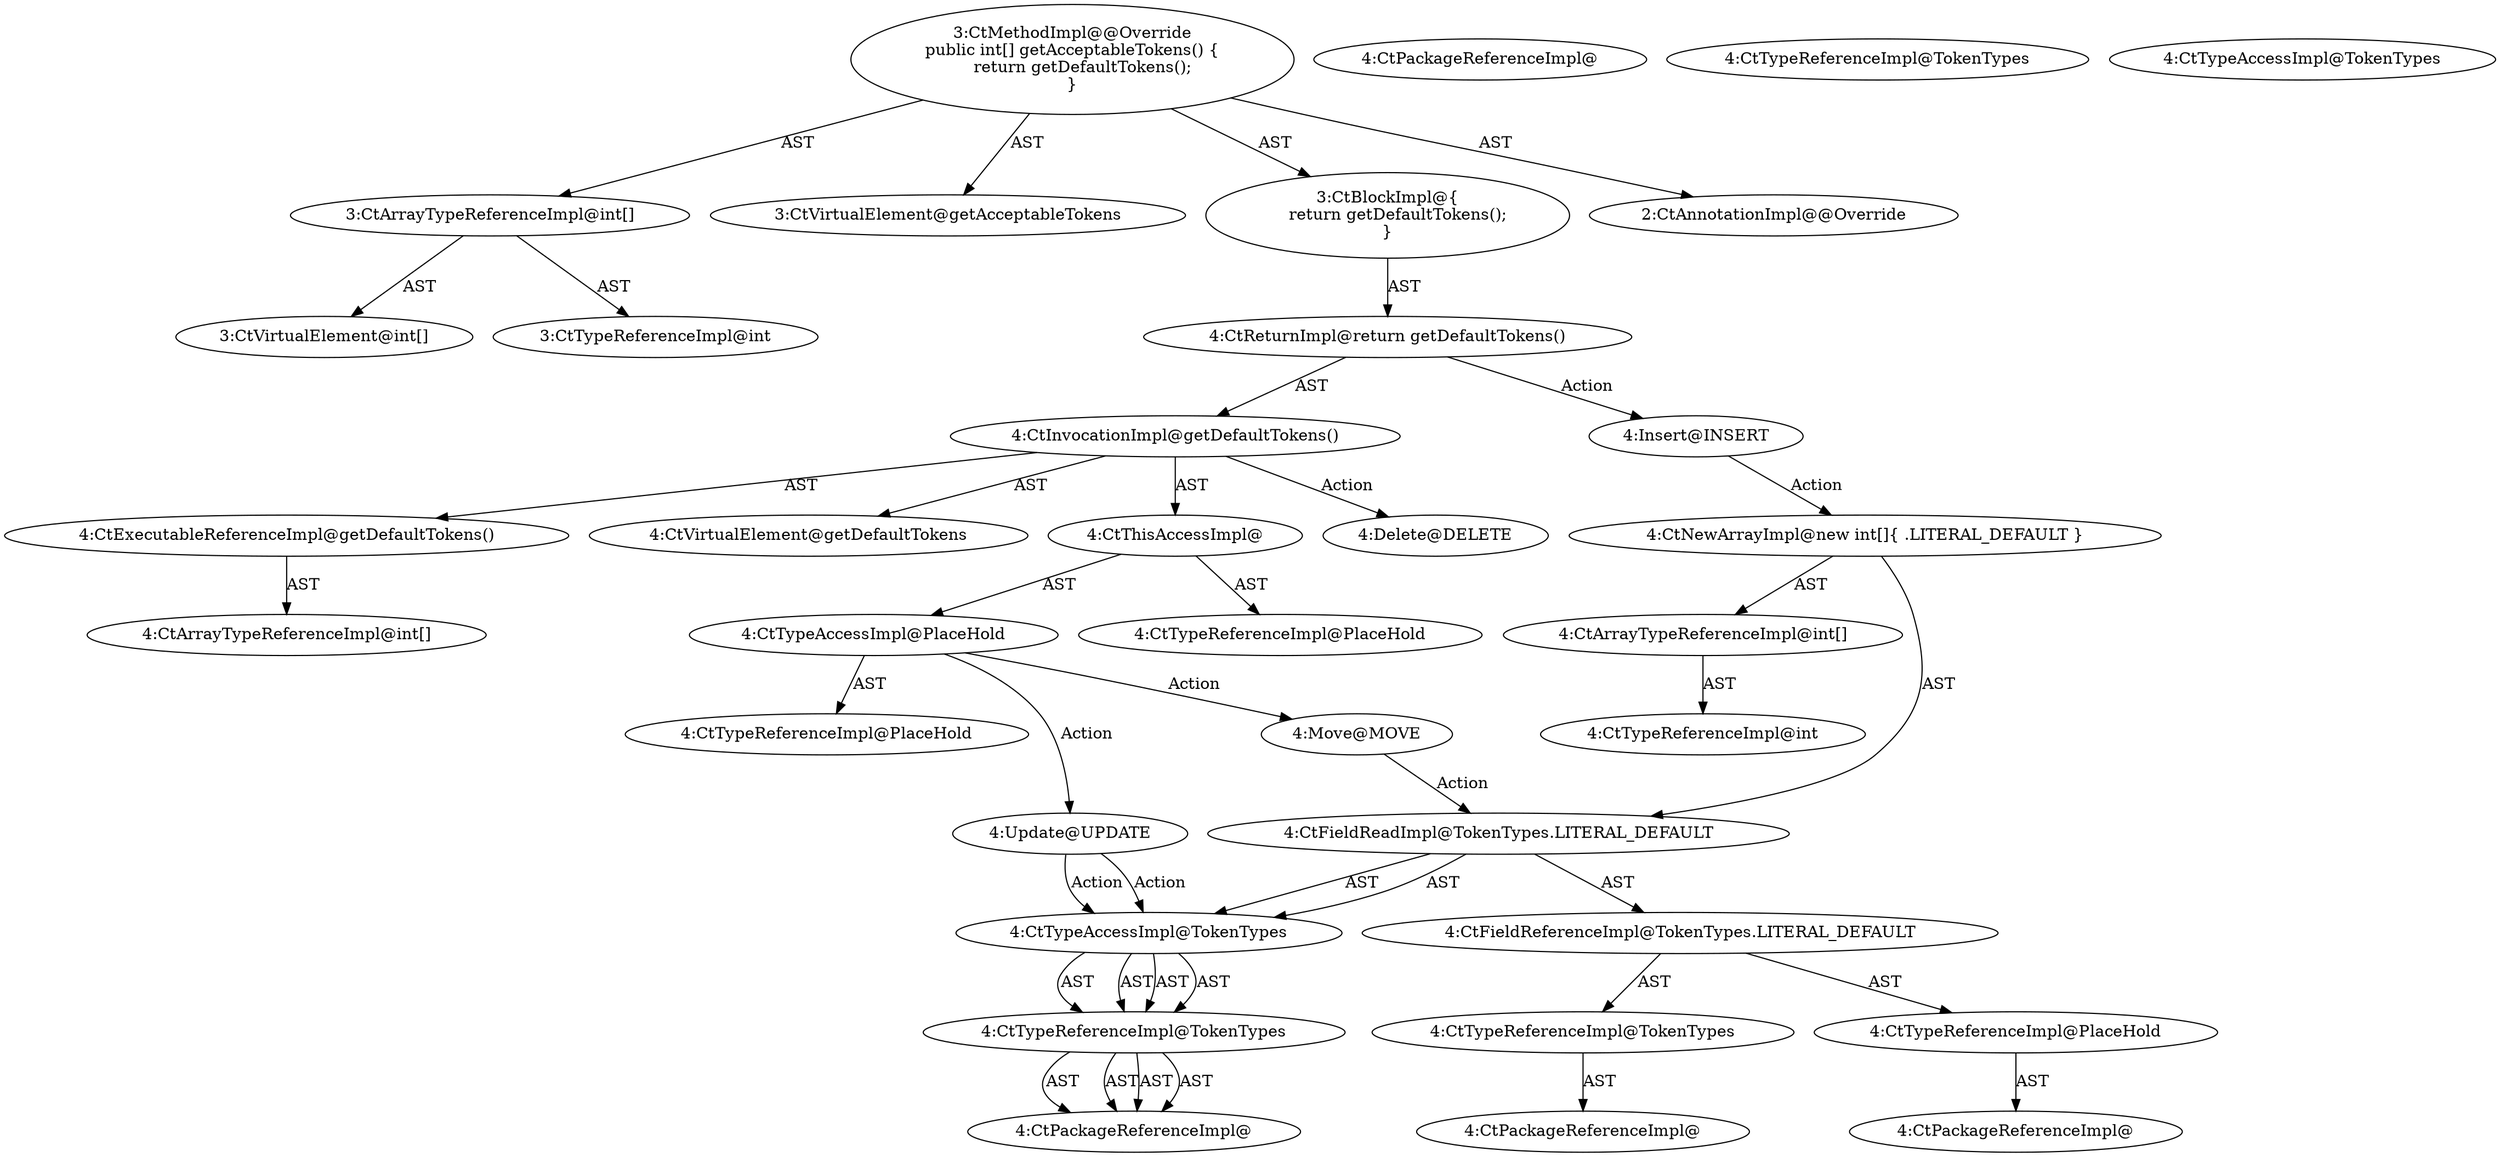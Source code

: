 digraph "getAcceptableTokens#?" {
0 [label="3:CtVirtualElement@int[]" shape=ellipse]
1 [label="3:CtArrayTypeReferenceImpl@int[]" shape=ellipse]
2 [label="3:CtTypeReferenceImpl@int" shape=ellipse]
3 [label="3:CtVirtualElement@getAcceptableTokens" shape=ellipse]
4 [label="4:CtExecutableReferenceImpl@getDefaultTokens()" shape=ellipse]
5 [label="4:CtArrayTypeReferenceImpl@int[]" shape=ellipse]
6 [label="4:CtVirtualElement@getDefaultTokens" shape=ellipse]
7 [label="4:CtTypeAccessImpl@PlaceHold" shape=ellipse]
8 [label="4:CtTypeReferenceImpl@PlaceHold" shape=ellipse]
9 [label="4:CtThisAccessImpl@" shape=ellipse]
10 [label="4:CtTypeReferenceImpl@PlaceHold" shape=ellipse]
11 [label="4:CtInvocationImpl@getDefaultTokens()" shape=ellipse]
12 [label="4:CtReturnImpl@return getDefaultTokens()" shape=ellipse]
13 [label="3:CtBlockImpl@\{
    return getDefaultTokens();
\}" shape=ellipse]
14 [label="3:CtMethodImpl@@Override
public int[] getAcceptableTokens() \{
    return getDefaultTokens();
\}" shape=ellipse]
15 [label="2:CtAnnotationImpl@@Override" shape=ellipse]
16 [label="4:Update@UPDATE" shape=ellipse]
17 [label="4:CtPackageReferenceImpl@" shape=ellipse]
18 [label="4:CtTypeReferenceImpl@TokenTypes" shape=ellipse]
19 [label="4:CtTypeAccessImpl@TokenTypes" shape=ellipse]
20 [label="4:Delete@DELETE" shape=ellipse]
21 [label="4:Insert@INSERT" shape=ellipse]
22 [label="4:CtTypeReferenceImpl@int" shape=ellipse]
23 [label="4:CtArrayTypeReferenceImpl@int[]" shape=ellipse]
24 [label="4:CtPackageReferenceImpl@" shape=ellipse]
25 [label="4:CtTypeReferenceImpl@TokenTypes" shape=ellipse]
26 [label="4:CtTypeAccessImpl@TokenTypes" shape=ellipse]
27 [label="4:CtPackageReferenceImpl@" shape=ellipse]
28 [label="4:CtTypeReferenceImpl@TokenTypes" shape=ellipse]
29 [label="4:CtPackageReferenceImpl@" shape=ellipse]
30 [label="4:CtTypeReferenceImpl@PlaceHold" shape=ellipse]
31 [label="4:CtFieldReferenceImpl@TokenTypes.LITERAL_DEFAULT" shape=ellipse]
32 [label="4:CtFieldReadImpl@TokenTypes.LITERAL_DEFAULT" shape=ellipse]
33 [label="4:CtNewArrayImpl@new int[]\{ .LITERAL_DEFAULT \}" shape=ellipse]
34 [label="4:Move@MOVE" shape=ellipse]
1 -> 0 [label="AST"];
1 -> 2 [label="AST"];
4 -> 5 [label="AST"];
7 -> 8 [label="AST"];
7 -> 16 [label="Action"];
7 -> 34 [label="Action"];
9 -> 10 [label="AST"];
9 -> 7 [label="AST"];
11 -> 6 [label="AST"];
11 -> 9 [label="AST"];
11 -> 4 [label="AST"];
11 -> 20 [label="Action"];
12 -> 11 [label="AST"];
12 -> 21 [label="Action"];
13 -> 12 [label="AST"];
14 -> 3 [label="AST"];
14 -> 15 [label="AST"];
14 -> 1 [label="AST"];
14 -> 13 [label="AST"];
16 -> 26 [label="Action"];
16 -> 26 [label="Action"];
25 -> 24 [label="AST"];
25 -> 24 [label="AST"];
26 -> 25 [label="AST"];
26 -> 25 [label="AST"];
21 -> 33 [label="Action"];
23 -> 22 [label="AST"];
25 -> 24 [label="AST"];
25 -> 24 [label="AST"];
26 -> 25 [label="AST"];
26 -> 25 [label="AST"];
28 -> 27 [label="AST"];
30 -> 29 [label="AST"];
31 -> 28 [label="AST"];
31 -> 30 [label="AST"];
32 -> 26 [label="AST"];
32 -> 26 [label="AST"];
32 -> 31 [label="AST"];
33 -> 23 [label="AST"];
33 -> 32 [label="AST"];
34 -> 32 [label="Action"];
}